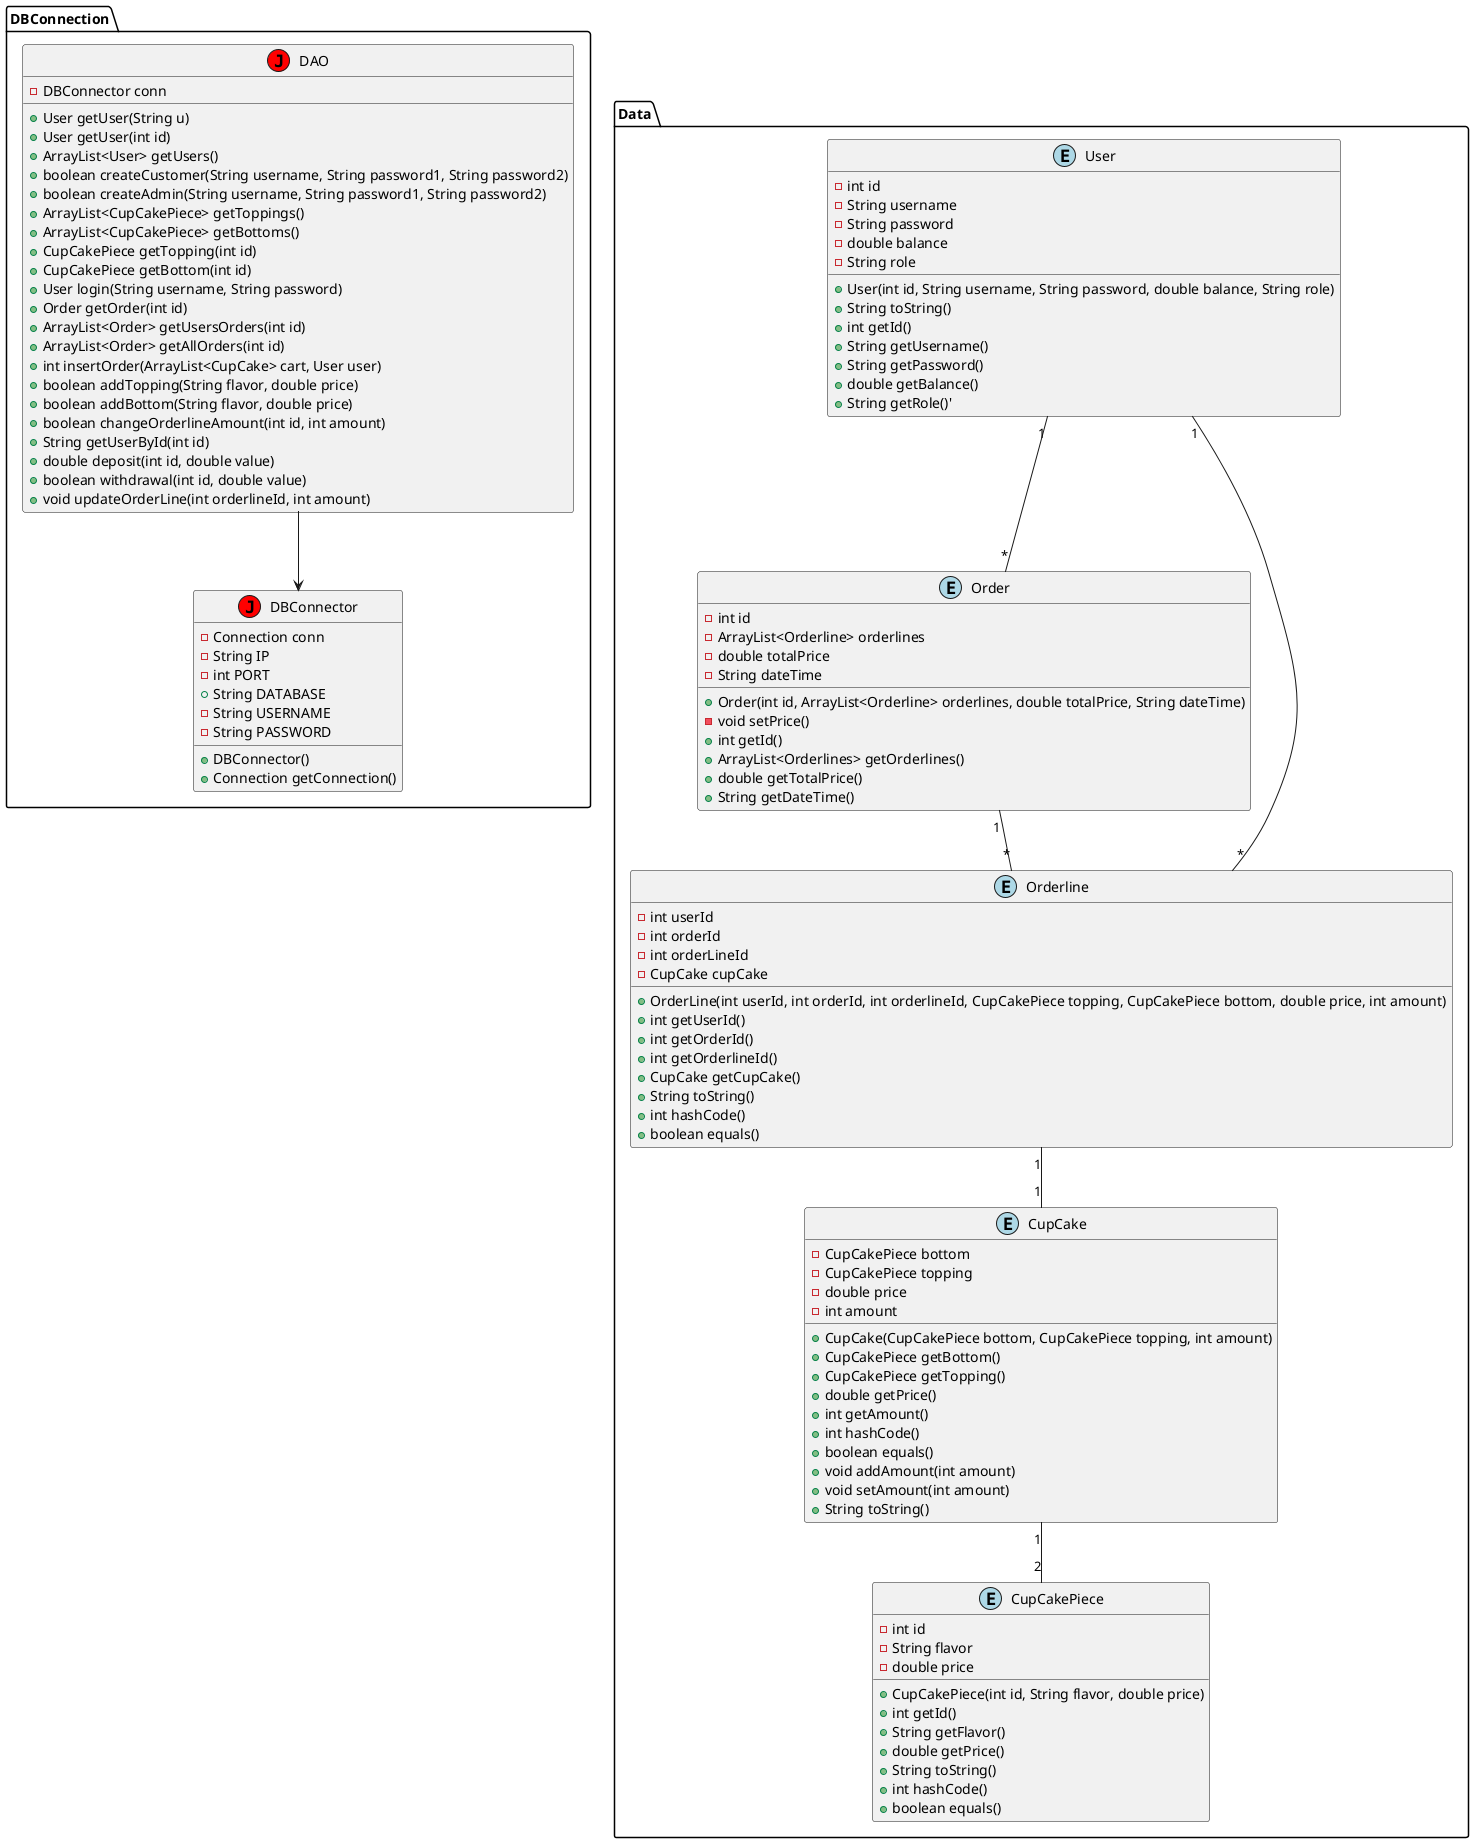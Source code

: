 @startuml

skinparam shadowing false

package DBConnection{
class DAO << (J,red) >>
class DBConnector << (J,red) >>
}
package Data{
class CupCake << (E,lightblue) >>
class CupCakePiece << (E,lightblue) >>
class Order << (E,lightblue) >>
class Orderline << (E,lightblue) >>
class User << (E,lightblue) >>
}

CupCake : - CupCakePiece bottom
CupCake : - CupCakePiece topping
CupCake : - double price
CupCake : - int amount
CupCake : + CupCake(CupCakePiece bottom, CupCakePiece topping, int amount)
CupCake : + CupCakePiece getBottom()
CupCake : + CupCakePiece getTopping()
CupCake : + double getPrice()
CupCake : + int getAmount()
CupCake : + int hashCode()
CupCake : + boolean equals()
CupCake : + void addAmount(int amount)
CupCake : + void setAmount(int amount)
CupCake : + String toString()
CupCakePiece : - int id
CupCakePiece : - String flavor
CupCakePiece : - double price
CupCakePiece : + CupCakePiece(int id, String flavor, double price)
CupCakePiece : + int getId()
CupCakePiece : + String getFlavor()
CupCakePiece : + double getPrice()
CupCakePiece : + String toString()
CupCakePiece : + int hashCode()
CupCakePiece : + boolean equals()
Order : - int id
Order : - ArrayList<Orderline> orderlines
Order : - double totalPrice
Order : - String dateTime
Order : + Order(int id, ArrayList<Orderline> orderlines, double totalPrice, String dateTime)
Order : - void setPrice()
Order : + int getId()
Order : + ArrayList<Orderlines> getOrderlines()
Order : + double getTotalPrice()
Order : + String getDateTime()
Orderline : - int userId
Orderline : - int orderId
Orderline : - int orderLineId
Orderline : - CupCake cupCake
Orderline : + OrderLine(int userId, int orderId, int orderlineId, CupCakePiece topping, CupCakePiece bottom, double price, int amount)
Orderline : + int getUserId()
Orderline : + int getOrderId()
Orderline : + int getOrderlineId()
Orderline : + CupCake getCupCake()
Orderline : + String toString()
Orderline : + int hashCode()
Orderline : + boolean equals()
User : - int id
User : - String username
User : - String password
User : - double balance
User : - String role
User : + User(int id, String username, String password, double balance, String role)
User : + String toString()
User : + int getId()
User : + String getUsername()
User : + String getPassword()
User : + double getBalance()
User : + String getRole()'
DAO : - DBConnector conn
DAO : + User getUser(String u)
DAO : + User getUser(int id)
DAO : + ArrayList<User> getUsers()
DAO : + boolean createCustomer(String username, String password1, String password2)
DAO : + boolean createAdmin(String username, String password1, String password2)
DAO : + ArrayList<CupCakePiece> getToppings()
DAO : + ArrayList<CupCakePiece> getBottoms()
DAO : + CupCakePiece getTopping(int id)
DAO : + CupCakePiece getBottom(int id)
DAO : + User login(String username, String password)
DAO : + Order getOrder(int id)
DAO : + ArrayList<Order> getUsersOrders(int id)
DAO : + ArrayList<Order> getAllOrders(int id)
DAO : + int insertOrder(ArrayList<CupCake> cart, User user)
DAO : + boolean addTopping(String flavor, double price)
DAO : + boolean addBottom(String flavor, double price)
DAO : + boolean changeOrderlineAmount(int id, int amount)
DAO : + String getUserById(int id)
DAO : + double deposit(int id, double value)
DAO : + boolean withdrawal(int id, double value)
DAO : + void updateOrderLine(int orderlineId, int amount)
DBConnector : - Connection conn
DBConnector : - String IP
DBConnector : - int PORT
DBConnector : + String DATABASE
DBConnector : - String USERNAME
DBConnector : - String PASSWORD
DBConnector : + DBConnector()
DBConnector : + Connection getConnection()

CupCake "1" -- "2" CupCakePiece
Order "1" -- "*" Orderline
Orderline "1" -- "1" CupCake
User "1" -- "*" Order
User "1" -- "*" Orderline
DAO --> DBConnector

@enduml

